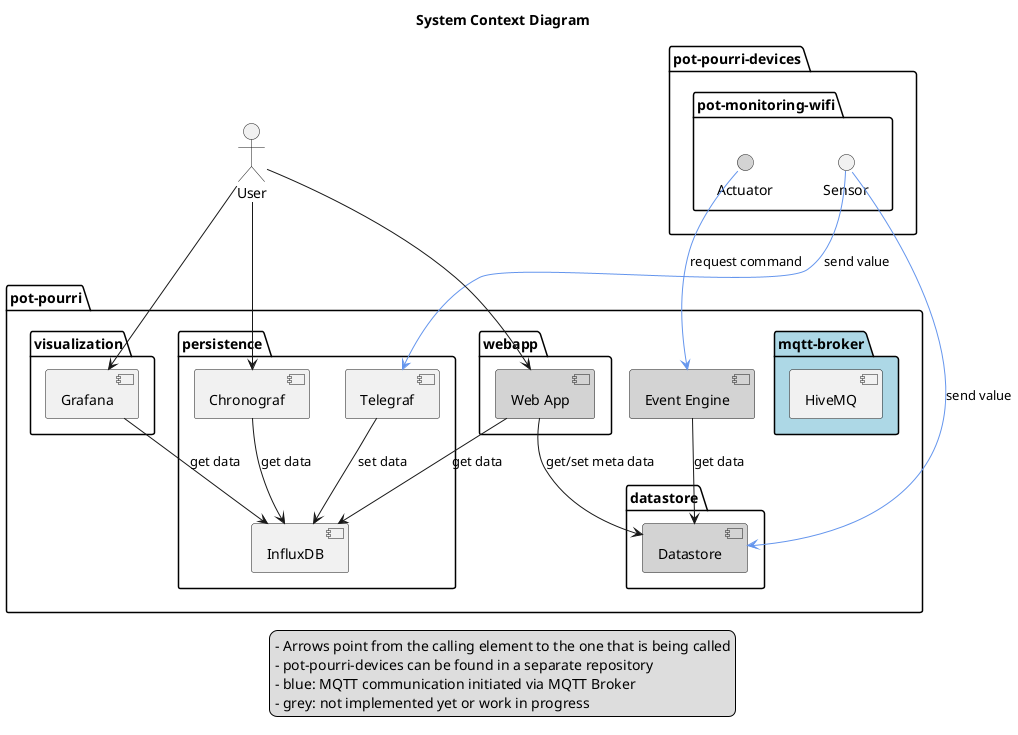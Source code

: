 @startuml
skinparam componentStyle uml2

title System Context Diagram

actor User

package "pot-pourri" {
    [Event Engine] #LightGrey

    package "mqtt-broker" #LightBlue {  
        [HiveMQ] as MQTTBroker
    }

    package "persistence" {
        [InfluxDB]
        [Telegraf]
        [Chronograf]
    }
    
    package "visualization" {
        [Grafana]
    }

    package "webapp" {
        [Web App] #LightGrey
    }

    package "datastore" {
        [Datastore] #LightGrey
    }
}

package "pot-pourri-devices" {
    package "pot-monitoring-wifi" {
        () "Sensor"
        () "Actuator" #LightGrey
    }
}

User --> [Grafana]
User --> [Chronograf]

[Grafana] --> [InfluxDB] : get data
[Chronograf] --> [InfluxDB] : get data

[Sensor] --> [Telegraf] #CornflowerBlue : send value
[Sensor] --> [Datastore] #CornflowerBlue : send value
[Telegraf] --> [InfluxDB] : set data

User --> [Web App]
[Web App] --> [Datastore] : get/set meta data
[Web App] --> [InfluxDB] : get data

[Event Engine] --> [Datastore] : get data
[Actuator] --> [Event Engine] #CornflowerBlue : request command

legend 
    - Arrows point from the calling element to the one that is being called
    - pot-pourri-devices can be found in a separate repository
    - blue: MQTT communication initiated via MQTT Broker
    - grey: not implemented yet or work in progress
    'Devices have to call other participants in order to allow energy savings with deep-sleep mode.
    'Deep-sleep mode might not be relevant for Actuators since they will need a lot more energy and therefore an external power supply.
endlegend
@enduml